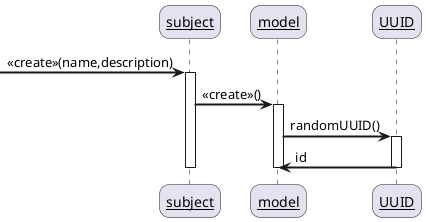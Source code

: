 @startuml Identity Field

skinparam sequenceArrowThickness 2
skinparam roundcorner 20
skinparam maxmessagesize 140
skinparam sequenceParticipant underline

participant "subject" as A
participant "model" as B
participant "UUID" as C

-> A: <<create>>(name,description)
activate A

A -> B: <<create>>()
activate B

B -> C:randomUUID()
activate C

C -> B: id
deactivate C
deactivate B
deactivate A

@enduml

